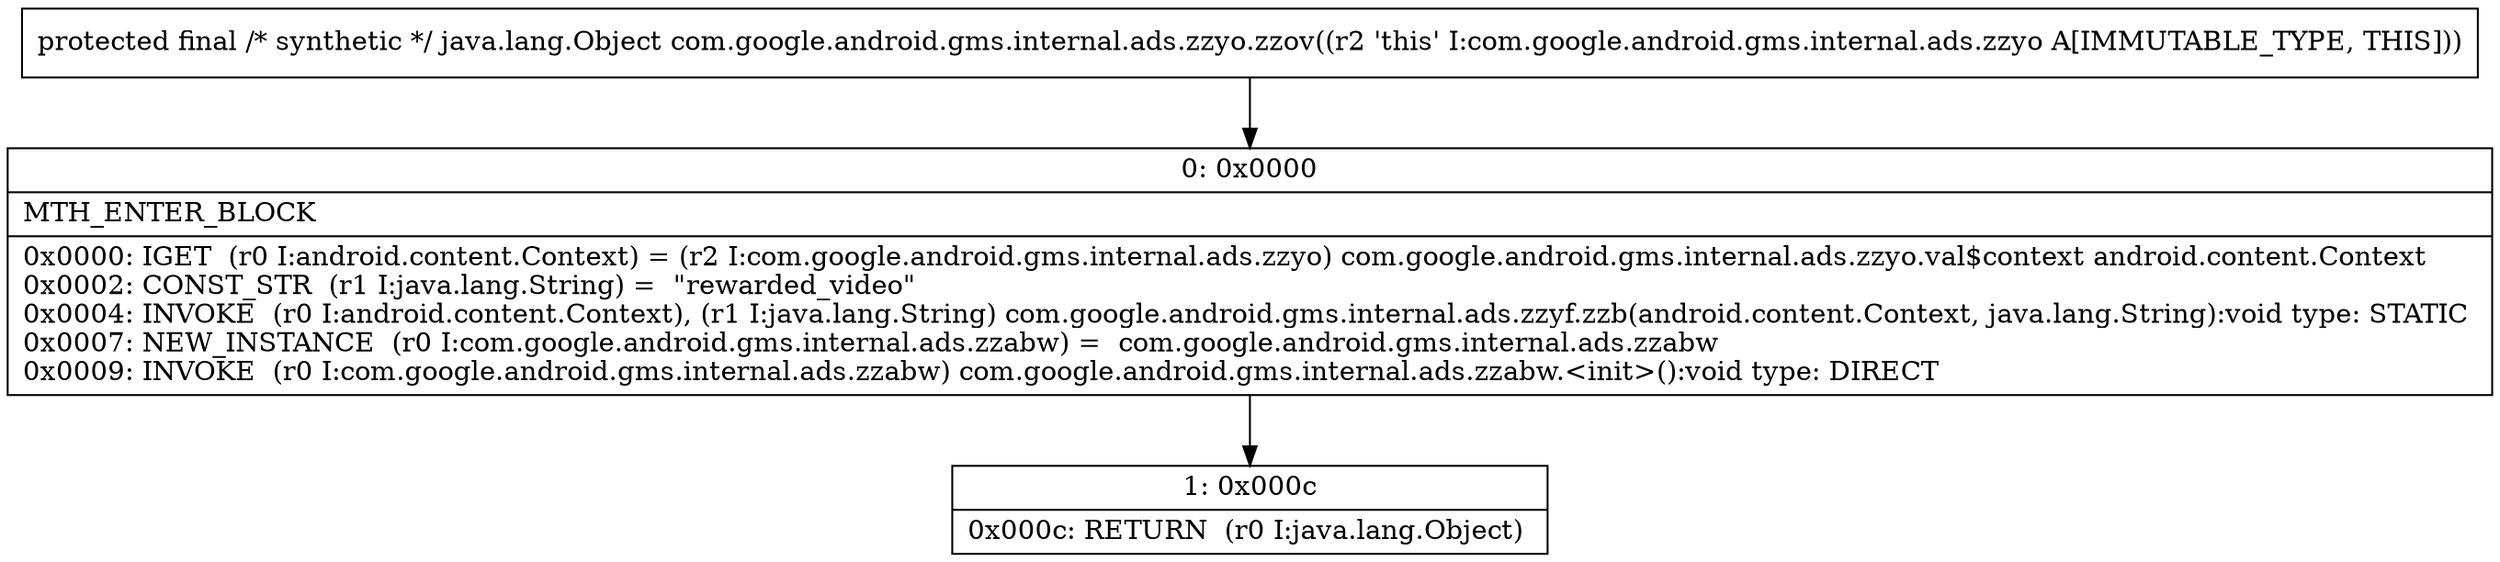 digraph "CFG forcom.google.android.gms.internal.ads.zzyo.zzov()Ljava\/lang\/Object;" {
Node_0 [shape=record,label="{0\:\ 0x0000|MTH_ENTER_BLOCK\l|0x0000: IGET  (r0 I:android.content.Context) = (r2 I:com.google.android.gms.internal.ads.zzyo) com.google.android.gms.internal.ads.zzyo.val$context android.content.Context \l0x0002: CONST_STR  (r1 I:java.lang.String) =  \"rewarded_video\" \l0x0004: INVOKE  (r0 I:android.content.Context), (r1 I:java.lang.String) com.google.android.gms.internal.ads.zzyf.zzb(android.content.Context, java.lang.String):void type: STATIC \l0x0007: NEW_INSTANCE  (r0 I:com.google.android.gms.internal.ads.zzabw) =  com.google.android.gms.internal.ads.zzabw \l0x0009: INVOKE  (r0 I:com.google.android.gms.internal.ads.zzabw) com.google.android.gms.internal.ads.zzabw.\<init\>():void type: DIRECT \l}"];
Node_1 [shape=record,label="{1\:\ 0x000c|0x000c: RETURN  (r0 I:java.lang.Object) \l}"];
MethodNode[shape=record,label="{protected final \/* synthetic *\/ java.lang.Object com.google.android.gms.internal.ads.zzyo.zzov((r2 'this' I:com.google.android.gms.internal.ads.zzyo A[IMMUTABLE_TYPE, THIS])) }"];
MethodNode -> Node_0;
Node_0 -> Node_1;
}

